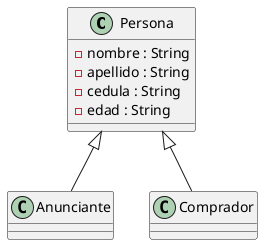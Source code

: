 @startuml
'https://plantuml.com/class-diagram

Class Persona{
    -nombre : String
    -apellido : String
    -cedula : String
    -edad : String
}

Class Anunciante{}

Class Comprador{}

Persona <|-- Anunciante
Persona <|-- Comprador

@enduml